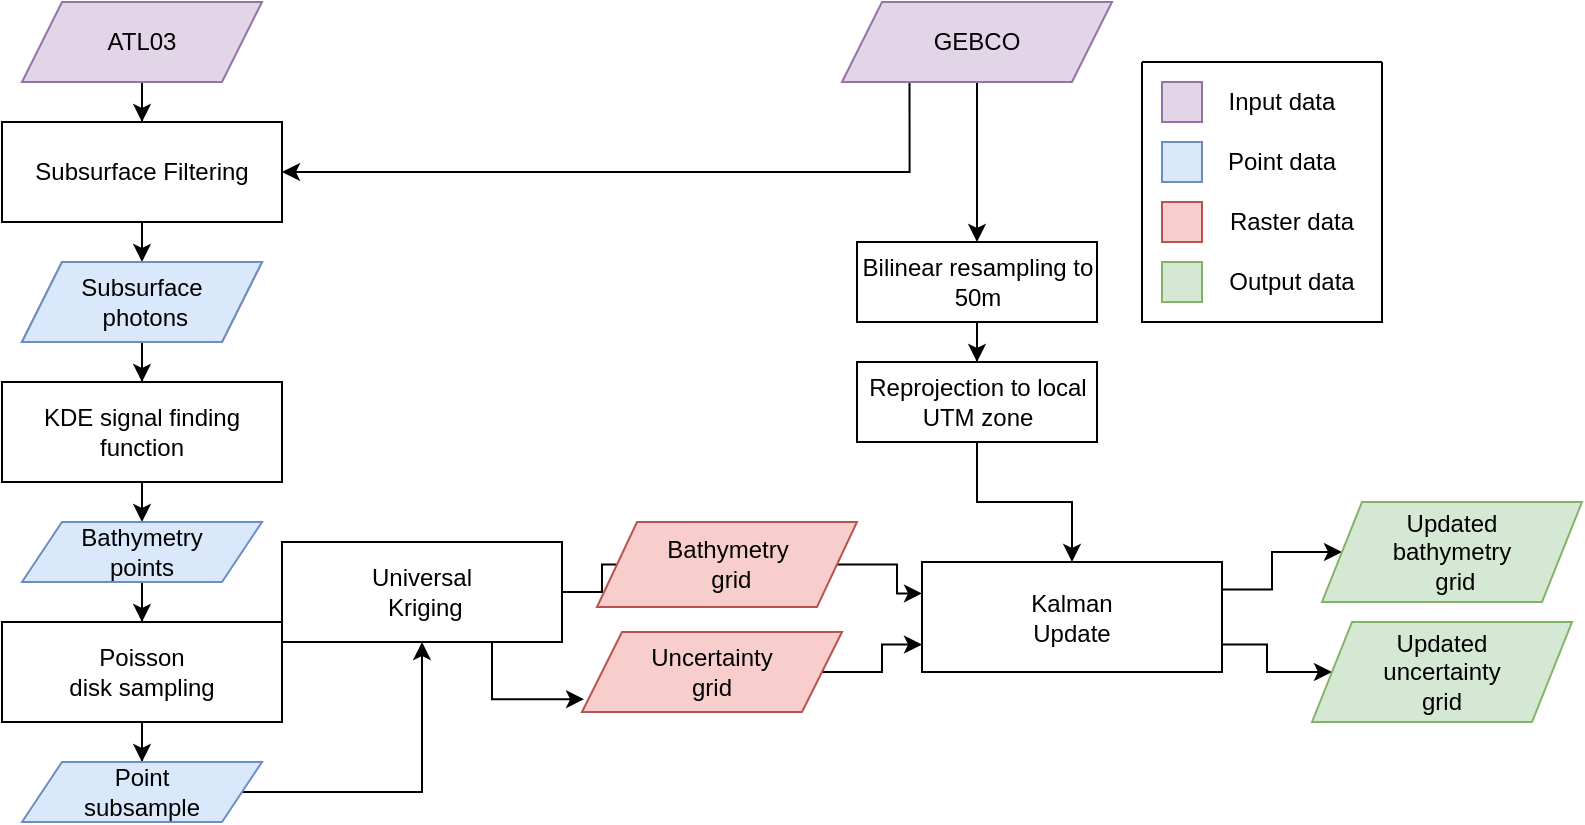 <mxfile version="20.4.0" type="github"><diagram id="C5RBs43oDa-KdzZeNtuy" name="Page-1"><mxGraphModel dx="1422" dy="716" grid="1" gridSize="10" guides="1" tooltips="1" connect="1" arrows="1" fold="1" page="1" pageScale="1" pageWidth="827" pageHeight="1169" math="0" shadow="0"><root><mxCell id="WIyWlLk6GJQsqaUBKTNV-0"/><mxCell id="WIyWlLk6GJQsqaUBKTNV-1" parent="WIyWlLk6GJQsqaUBKTNV-0"/><mxCell id="J51_Tm1h9DYmSotQYTxs-37" value="" style="edgeStyle=orthogonalEdgeStyle;rounded=0;orthogonalLoop=1;jettySize=auto;html=1;" parent="WIyWlLk6GJQsqaUBKTNV-1" source="Q51yoFxDo951dQZPsv_r-0" target="J51_Tm1h9DYmSotQYTxs-36" edge="1"><mxGeometry relative="1" as="geometry"/></mxCell><mxCell id="J51_Tm1h9DYmSotQYTxs-73" style="edgeStyle=orthogonalEdgeStyle;rounded=0;orthogonalLoop=1;jettySize=auto;html=1;exitX=0.25;exitY=1;exitDx=0;exitDy=0;entryX=1;entryY=0.5;entryDx=0;entryDy=0;" parent="WIyWlLk6GJQsqaUBKTNV-1" source="Q51yoFxDo951dQZPsv_r-0" target="J51_Tm1h9DYmSotQYTxs-27" edge="1"><mxGeometry relative="1" as="geometry"/></mxCell><mxCell id="Q51yoFxDo951dQZPsv_r-0" value="&lt;div&gt;GEBCO&lt;/div&gt;" style="shape=parallelogram;perimeter=parallelogramPerimeter;whiteSpace=wrap;html=1;fixedSize=1;fillColor=#e1d5e7;strokeColor=#9673a6;" parent="WIyWlLk6GJQsqaUBKTNV-1" vertex="1"><mxGeometry x="480" y="50" width="135" height="40" as="geometry"/></mxCell><mxCell id="Q51yoFxDo951dQZPsv_r-5" value="" style="edgeStyle=orthogonalEdgeStyle;rounded=0;orthogonalLoop=1;jettySize=auto;html=1;" parent="WIyWlLk6GJQsqaUBKTNV-1" source="Q51yoFxDo951dQZPsv_r-1" target="Q51yoFxDo951dQZPsv_r-4" edge="1"><mxGeometry relative="1" as="geometry"/></mxCell><mxCell id="Q51yoFxDo951dQZPsv_r-1" value="ATL03" style="shape=parallelogram;perimeter=parallelogramPerimeter;whiteSpace=wrap;html=1;fixedSize=1;fillColor=#e1d5e7;strokeColor=#9673a6;" parent="WIyWlLk6GJQsqaUBKTNV-1" vertex="1"><mxGeometry x="70" y="50" width="120" height="40" as="geometry"/></mxCell><mxCell id="Q51yoFxDo951dQZPsv_r-9" value="" style="edgeStyle=orthogonalEdgeStyle;rounded=0;orthogonalLoop=1;jettySize=auto;html=1;" parent="WIyWlLk6GJQsqaUBKTNV-1" source="Q51yoFxDo951dQZPsv_r-4" target="Q51yoFxDo951dQZPsv_r-8" edge="1"><mxGeometry relative="1" as="geometry"/></mxCell><mxCell id="Q51yoFxDo951dQZPsv_r-4" value="Subsurface Filtering" style="whiteSpace=wrap;html=1;" parent="WIyWlLk6GJQsqaUBKTNV-1" vertex="1"><mxGeometry x="70" y="110" width="120" height="40" as="geometry"/></mxCell><mxCell id="Q51yoFxDo951dQZPsv_r-11" value="" style="edgeStyle=orthogonalEdgeStyle;rounded=0;orthogonalLoop=1;jettySize=auto;html=1;" parent="WIyWlLk6GJQsqaUBKTNV-1" source="Q51yoFxDo951dQZPsv_r-8" target="Q51yoFxDo951dQZPsv_r-10" edge="1"><mxGeometry relative="1" as="geometry"/></mxCell><mxCell id="Q51yoFxDo951dQZPsv_r-8" value="&lt;div&gt;Subsurface&lt;/div&gt;&lt;div&gt;&amp;nbsp;photons&lt;/div&gt;" style="shape=parallelogram;perimeter=parallelogramPerimeter;whiteSpace=wrap;html=1;fixedSize=1;fillColor=#dae8fc;strokeColor=#6c8ebf;" parent="WIyWlLk6GJQsqaUBKTNV-1" vertex="1"><mxGeometry x="70" y="180" width="120" height="40" as="geometry"/></mxCell><mxCell id="J51_Tm1h9DYmSotQYTxs-1" value="" style="edgeStyle=orthogonalEdgeStyle;rounded=0;orthogonalLoop=1;jettySize=auto;html=1;entryX=0.5;entryY=0;entryDx=0;entryDy=0;" parent="WIyWlLk6GJQsqaUBKTNV-1" source="Q51yoFxDo951dQZPsv_r-10" target="J51_Tm1h9DYmSotQYTxs-2" edge="1"><mxGeometry relative="1" as="geometry"><mxPoint x="130" y="305" as="targetPoint"/></mxGeometry></mxCell><mxCell id="Q51yoFxDo951dQZPsv_r-10" value="KDE signal finding function" style="whiteSpace=wrap;html=1;" parent="WIyWlLk6GJQsqaUBKTNV-1" vertex="1"><mxGeometry x="70" y="240" width="120" height="40" as="geometry"/></mxCell><mxCell id="J51_Tm1h9DYmSotQYTxs-64" value="" style="edgeStyle=orthogonalEdgeStyle;rounded=0;orthogonalLoop=1;jettySize=auto;html=1;" parent="WIyWlLk6GJQsqaUBKTNV-1" source="J51_Tm1h9DYmSotQYTxs-2" target="J51_Tm1h9DYmSotQYTxs-63" edge="1"><mxGeometry relative="1" as="geometry"/></mxCell><mxCell id="J51_Tm1h9DYmSotQYTxs-2" value="&lt;div&gt;Bathymetry &lt;br&gt;&lt;/div&gt;&lt;div&gt;points&lt;br&gt;&lt;/div&gt;" style="shape=parallelogram;perimeter=parallelogramPerimeter;whiteSpace=wrap;html=1;fixedSize=1;fillColor=#dae8fc;strokeColor=#6c8ebf;" parent="WIyWlLk6GJQsqaUBKTNV-1" vertex="1"><mxGeometry x="70" y="310" width="120" height="30" as="geometry"/></mxCell><mxCell id="J51_Tm1h9DYmSotQYTxs-27" value="Subsurface Filtering" style="whiteSpace=wrap;html=1;" parent="WIyWlLk6GJQsqaUBKTNV-1" vertex="1"><mxGeometry x="60" y="110" width="140" height="50" as="geometry"/></mxCell><mxCell id="J51_Tm1h9DYmSotQYTxs-28" value="&lt;div&gt;Subsurface&lt;/div&gt;&lt;div&gt;&amp;nbsp;photons&lt;/div&gt;" style="shape=parallelogram;perimeter=parallelogramPerimeter;whiteSpace=wrap;html=1;fixedSize=1;fillColor=#dae8fc;strokeColor=#6c8ebf;" parent="WIyWlLk6GJQsqaUBKTNV-1" vertex="1"><mxGeometry x="70" y="180" width="120" height="40" as="geometry"/></mxCell><mxCell id="J51_Tm1h9DYmSotQYTxs-29" value="KDE signal finding function" style="whiteSpace=wrap;html=1;rounded=0;" parent="WIyWlLk6GJQsqaUBKTNV-1" vertex="1"><mxGeometry x="60" y="240" width="140" height="50" as="geometry"/></mxCell><mxCell id="oKZjMRXjX0TNml7wu_M2-8" style="edgeStyle=orthogonalEdgeStyle;rounded=0;orthogonalLoop=1;jettySize=auto;html=1;exitX=1;exitY=0.25;exitDx=0;exitDy=0;entryX=0;entryY=0.5;entryDx=0;entryDy=0;" edge="1" parent="WIyWlLk6GJQsqaUBKTNV-1" source="J51_Tm1h9DYmSotQYTxs-17" target="J51_Tm1h9DYmSotQYTxs-35"><mxGeometry relative="1" as="geometry"/></mxCell><mxCell id="oKZjMRXjX0TNml7wu_M2-9" style="edgeStyle=orthogonalEdgeStyle;rounded=0;orthogonalLoop=1;jettySize=auto;html=1;exitX=1;exitY=0.75;exitDx=0;exitDy=0;entryX=0;entryY=0.5;entryDx=0;entryDy=0;" edge="1" parent="WIyWlLk6GJQsqaUBKTNV-1" source="J51_Tm1h9DYmSotQYTxs-17" target="J51_Tm1h9DYmSotQYTxs-34"><mxGeometry relative="1" as="geometry"/></mxCell><mxCell id="J51_Tm1h9DYmSotQYTxs-17" value="&lt;div&gt;Kalman &lt;br&gt;&lt;/div&gt;&lt;div&gt;Update&lt;/div&gt;" style="rounded=0;whiteSpace=wrap;html=1;" parent="WIyWlLk6GJQsqaUBKTNV-1" vertex="1"><mxGeometry x="520" y="330" width="150" height="55" as="geometry"/></mxCell><mxCell id="J51_Tm1h9DYmSotQYTxs-34" value="&lt;div&gt;Updated &lt;br&gt;&lt;/div&gt;&lt;div&gt;uncertainty &lt;br&gt;&lt;/div&gt;&lt;div&gt;grid&lt;/div&gt;" style="shape=parallelogram;perimeter=parallelogramPerimeter;whiteSpace=wrap;html=1;fixedSize=1;fillColor=#d5e8d4;strokeColor=#82b366;" parent="WIyWlLk6GJQsqaUBKTNV-1" vertex="1"><mxGeometry x="715" y="360" width="130" height="50" as="geometry"/></mxCell><mxCell id="J51_Tm1h9DYmSotQYTxs-35" value="Updated&lt;div&gt;bathymetry&lt;/div&gt;&lt;div&gt;&amp;nbsp;grid&lt;/div&gt;" style="shape=parallelogram;perimeter=parallelogramPerimeter;whiteSpace=wrap;html=1;fixedSize=1;fillColor=#d5e8d4;strokeColor=#82b366;" parent="WIyWlLk6GJQsqaUBKTNV-1" vertex="1"><mxGeometry x="720" y="300" width="130" height="50" as="geometry"/></mxCell><mxCell id="J51_Tm1h9DYmSotQYTxs-39" value="" style="edgeStyle=orthogonalEdgeStyle;rounded=0;orthogonalLoop=1;jettySize=auto;html=1;" parent="WIyWlLk6GJQsqaUBKTNV-1" source="J51_Tm1h9DYmSotQYTxs-36" target="J51_Tm1h9DYmSotQYTxs-38" edge="1"><mxGeometry relative="1" as="geometry"/></mxCell><mxCell id="J51_Tm1h9DYmSotQYTxs-36" value="Bilinear resampling to 50m" style="whiteSpace=wrap;html=1;" parent="WIyWlLk6GJQsqaUBKTNV-1" vertex="1"><mxGeometry x="487.5" y="170" width="120" height="40" as="geometry"/></mxCell><mxCell id="oKZjMRXjX0TNml7wu_M2-11" value="" style="edgeStyle=orthogonalEdgeStyle;rounded=0;orthogonalLoop=1;jettySize=auto;html=1;" edge="1" parent="WIyWlLk6GJQsqaUBKTNV-1" source="J51_Tm1h9DYmSotQYTxs-38" target="J51_Tm1h9DYmSotQYTxs-17"><mxGeometry relative="1" as="geometry"/></mxCell><mxCell id="J51_Tm1h9DYmSotQYTxs-38" value="Reprojection to local UTM zone" style="whiteSpace=wrap;html=1;" parent="WIyWlLk6GJQsqaUBKTNV-1" vertex="1"><mxGeometry x="487.5" y="230" width="120" height="40" as="geometry"/></mxCell><mxCell id="J51_Tm1h9DYmSotQYTxs-53" style="edgeStyle=orthogonalEdgeStyle;rounded=0;orthogonalLoop=1;jettySize=auto;html=1;entryX=0;entryY=0.75;entryDx=0;entryDy=0;" parent="WIyWlLk6GJQsqaUBKTNV-1" source="J51_Tm1h9DYmSotQYTxs-14" target="J51_Tm1h9DYmSotQYTxs-17" edge="1"><mxGeometry relative="1" as="geometry"/></mxCell><mxCell id="J51_Tm1h9DYmSotQYTxs-56" style="edgeStyle=orthogonalEdgeStyle;rounded=0;orthogonalLoop=1;jettySize=auto;html=1;entryX=0;entryY=0.286;entryDx=0;entryDy=0;entryPerimeter=0;" parent="WIyWlLk6GJQsqaUBKTNV-1" source="J51_Tm1h9DYmSotQYTxs-15" target="J51_Tm1h9DYmSotQYTxs-17" edge="1"><mxGeometry relative="1" as="geometry"/></mxCell><mxCell id="J51_Tm1h9DYmSotQYTxs-62" style="edgeStyle=orthogonalEdgeStyle;rounded=0;orthogonalLoop=1;jettySize=auto;html=1;exitX=0.75;exitY=1;exitDx=0;exitDy=0;entryX=0.008;entryY=0.84;entryDx=0;entryDy=0;entryPerimeter=0;" parent="WIyWlLk6GJQsqaUBKTNV-1" source="J51_Tm1h9DYmSotQYTxs-9" target="J51_Tm1h9DYmSotQYTxs-14" edge="1"><mxGeometry relative="1" as="geometry"/></mxCell><mxCell id="J51_Tm1h9DYmSotQYTxs-9" value="&lt;div&gt;Universal&lt;/div&gt;&lt;div&gt;&amp;nbsp;Kriging&lt;/div&gt;" style="rounded=0;whiteSpace=wrap;html=1;" parent="WIyWlLk6GJQsqaUBKTNV-1" vertex="1"><mxGeometry x="200" y="320" width="140" height="50" as="geometry"/></mxCell><mxCell id="J51_Tm1h9DYmSotQYTxs-49" value="" style="edgeStyle=orthogonalEdgeStyle;rounded=0;orthogonalLoop=1;jettySize=auto;html=1;" parent="WIyWlLk6GJQsqaUBKTNV-1" source="J51_Tm1h9DYmSotQYTxs-9" target="J51_Tm1h9DYmSotQYTxs-15" edge="1"><mxGeometry relative="1" as="geometry"/></mxCell><mxCell id="J51_Tm1h9DYmSotQYTxs-15" value="&lt;div&gt;Bathymetry&lt;/div&gt;&lt;div&gt;&amp;nbsp;grid&lt;/div&gt;" style="shape=parallelogram;perimeter=parallelogramPerimeter;whiteSpace=wrap;html=1;fixedSize=1;fillColor=#f8cecc;strokeColor=#b85450;" parent="WIyWlLk6GJQsqaUBKTNV-1" vertex="1"><mxGeometry x="357.5" y="310" width="130" height="42.5" as="geometry"/></mxCell><mxCell id="J51_Tm1h9DYmSotQYTxs-14" value="&lt;div&gt;Uncertainty &lt;br&gt;&lt;/div&gt;&lt;div&gt;grid&lt;/div&gt;" style="shape=parallelogram;perimeter=parallelogramPerimeter;whiteSpace=wrap;html=1;fixedSize=1;fillColor=#f8cecc;strokeColor=#b85450;" parent="WIyWlLk6GJQsqaUBKTNV-1" vertex="1"><mxGeometry x="350" y="365" width="130" height="40" as="geometry"/></mxCell><mxCell id="J51_Tm1h9DYmSotQYTxs-67" value="" style="edgeStyle=orthogonalEdgeStyle;rounded=0;orthogonalLoop=1;jettySize=auto;html=1;" parent="WIyWlLk6GJQsqaUBKTNV-1" source="J51_Tm1h9DYmSotQYTxs-63" target="J51_Tm1h9DYmSotQYTxs-66" edge="1"><mxGeometry relative="1" as="geometry"/></mxCell><mxCell id="J51_Tm1h9DYmSotQYTxs-63" value="&lt;div&gt;Poisson &lt;br&gt;&lt;/div&gt;&lt;div&gt;disk sampling&lt;/div&gt;" style="whiteSpace=wrap;html=1;" parent="WIyWlLk6GJQsqaUBKTNV-1" vertex="1"><mxGeometry x="60" y="360" width="140" height="50" as="geometry"/></mxCell><mxCell id="J51_Tm1h9DYmSotQYTxs-68" value="" style="edgeStyle=orthogonalEdgeStyle;rounded=0;orthogonalLoop=1;jettySize=auto;html=1;" parent="WIyWlLk6GJQsqaUBKTNV-1" source="J51_Tm1h9DYmSotQYTxs-66" target="J51_Tm1h9DYmSotQYTxs-9" edge="1"><mxGeometry relative="1" as="geometry"/></mxCell><mxCell id="J51_Tm1h9DYmSotQYTxs-66" value="&lt;div&gt;Point &lt;br&gt;&lt;/div&gt;&lt;div&gt;subsample&lt;/div&gt;" style="shape=parallelogram;perimeter=parallelogramPerimeter;whiteSpace=wrap;html=1;fixedSize=1;rounded=0;fillColor=#dae8fc;strokeColor=#6c8ebf;" parent="WIyWlLk6GJQsqaUBKTNV-1" vertex="1"><mxGeometry x="70" y="430" width="120" height="30" as="geometry"/></mxCell><mxCell id="J51_Tm1h9DYmSotQYTxs-75" value="" style="rounded=0;whiteSpace=wrap;html=1;fillColor=#e1d5e7;strokeColor=#9673a6;" parent="WIyWlLk6GJQsqaUBKTNV-1" vertex="1"><mxGeometry x="640" y="90" width="20" height="20" as="geometry"/></mxCell><mxCell id="J51_Tm1h9DYmSotQYTxs-76" value="" style="rounded=0;whiteSpace=wrap;html=1;fillColor=#dae8fc;strokeColor=#6c8ebf;" parent="WIyWlLk6GJQsqaUBKTNV-1" vertex="1"><mxGeometry x="640" y="120" width="20" height="20" as="geometry"/></mxCell><mxCell id="J51_Tm1h9DYmSotQYTxs-78" value="" style="rounded=0;whiteSpace=wrap;html=1;fillColor=#f8cecc;strokeColor=#b85450;" parent="WIyWlLk6GJQsqaUBKTNV-1" vertex="1"><mxGeometry x="640" y="150" width="20" height="20" as="geometry"/></mxCell><mxCell id="J51_Tm1h9DYmSotQYTxs-79" value="" style="rounded=0;whiteSpace=wrap;html=1;fillColor=#d5e8d4;strokeColor=#82b366;" parent="WIyWlLk6GJQsqaUBKTNV-1" vertex="1"><mxGeometry x="640" y="180" width="20" height="20" as="geometry"/></mxCell><mxCell id="J51_Tm1h9DYmSotQYTxs-80" value="Input data" style="text;html=1;strokeColor=none;fillColor=none;align=center;verticalAlign=middle;whiteSpace=wrap;rounded=0;" parent="WIyWlLk6GJQsqaUBKTNV-1" vertex="1"><mxGeometry x="670" y="90" width="60" height="20" as="geometry"/></mxCell><mxCell id="J51_Tm1h9DYmSotQYTxs-81" value="Point data" style="text;html=1;strokeColor=none;fillColor=none;align=center;verticalAlign=middle;whiteSpace=wrap;rounded=0;" parent="WIyWlLk6GJQsqaUBKTNV-1" vertex="1"><mxGeometry x="670" y="120" width="60" height="20" as="geometry"/></mxCell><mxCell id="J51_Tm1h9DYmSotQYTxs-82" value="Raster data" style="text;html=1;strokeColor=none;fillColor=none;align=center;verticalAlign=middle;whiteSpace=wrap;rounded=0;" parent="WIyWlLk6GJQsqaUBKTNV-1" vertex="1"><mxGeometry x="670" y="150" width="70" height="20" as="geometry"/></mxCell><mxCell id="J51_Tm1h9DYmSotQYTxs-83" value="Output data" style="text;html=1;strokeColor=none;fillColor=none;align=center;verticalAlign=middle;whiteSpace=wrap;rounded=0;" parent="WIyWlLk6GJQsqaUBKTNV-1" vertex="1"><mxGeometry x="670" y="180" width="70" height="20" as="geometry"/></mxCell><mxCell id="J51_Tm1h9DYmSotQYTxs-84" value="" style="swimlane;startSize=0;rounded=0;" parent="WIyWlLk6GJQsqaUBKTNV-1" vertex="1"><mxGeometry x="630" y="80" width="120" height="130" as="geometry"/></mxCell></root></mxGraphModel></diagram></mxfile>